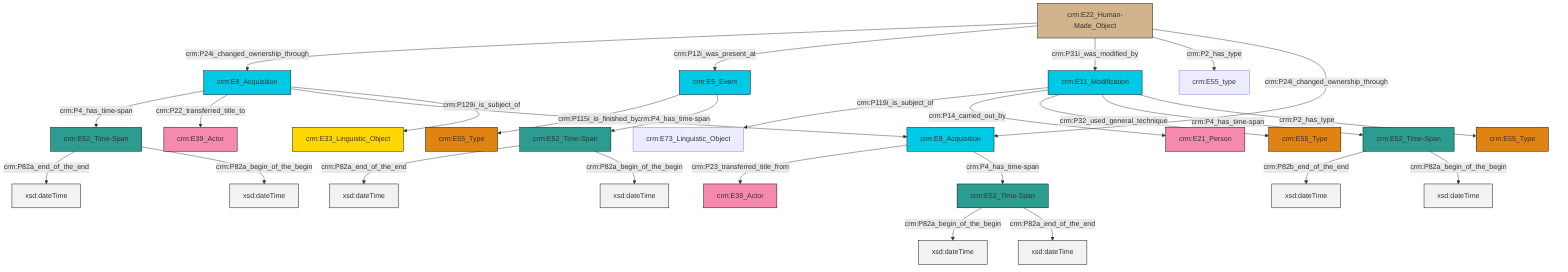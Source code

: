 graph TD
classDef Literal fill:#f2f2f2,stroke:#000000;
classDef CRM_Entity fill:#FFFFFF,stroke:#000000;
classDef Temporal_Entity fill:#00C9E6, stroke:#000000;
classDef Type fill:#E18312, stroke:#000000;
classDef Time-Span fill:#2C9C91, stroke:#000000;
classDef Appellation fill:#FFEB7F, stroke:#000000;
classDef Place fill:#008836, stroke:#000000;
classDef Persistent_Item fill:#B266B2, stroke:#000000;
classDef Conceptual_Object fill:#FFD700, stroke:#000000;
classDef Physical_Thing fill:#D2B48C, stroke:#000000;
classDef Actor fill:#f58aad, stroke:#000000;
classDef PC_Classes fill:#4ce600, stroke:#000000;
classDef Multi fill:#cccccc,stroke:#000000;

0["crm:E22_Human-Made_Object"]:::Physical_Thing -->|crm:P24i_changed_ownership_through| 1["crm:E8_Acquisition"]:::Temporal_Entity
6["crm:E52_Time-Span"]:::Time-Span -->|crm:P82b_end_of_the_end| 7[xsd:dateTime]:::Literal
8["crm:E52_Time-Span"]:::Time-Span -->|crm:P82a_end_of_the_end| 9[xsd:dateTime]:::Literal
10["crm:E11_Modification"]:::Temporal_Entity -->|crm:P119i_is_subject_of| 4["crm:E73_Linguistic_Object"]:::Default
1["crm:E8_Acquisition"]:::Temporal_Entity -->|crm:P4_has_time-span| 8["crm:E52_Time-Span"]:::Time-Span
10["crm:E11_Modification"]:::Temporal_Entity -->|crm:P14_carried_out_by| 20["crm:E21_Person"]:::Actor
2["crm:E5_Event"]:::Temporal_Entity -->|crm:P2_has_type| 23["crm:E55_Type"]:::Type
26["crm:E8_Acquisition"]:::Temporal_Entity -->|crm:P23_transferred_title_from| 13["crm:E39_Actor"]:::Actor
0["crm:E22_Human-Made_Object"]:::Physical_Thing -->|crm:P12i_was_present_at| 2["crm:E5_Event"]:::Temporal_Entity
10["crm:E11_Modification"]:::Temporal_Entity -->|crm:P32_used_general_technique| 17["crm:E55_Type"]:::Type
26["crm:E8_Acquisition"]:::Temporal_Entity -->|crm:P4_has_time-span| 30["crm:E52_Time-Span"]:::Time-Span
0["crm:E22_Human-Made_Object"]:::Physical_Thing -->|crm:P31i_was_modified_by| 10["crm:E11_Modification"]:::Temporal_Entity
6["crm:E52_Time-Span"]:::Time-Span -->|crm:P82a_begin_of_the_begin| 34[xsd:dateTime]:::Literal
1["crm:E8_Acquisition"]:::Temporal_Entity -->|crm:P22_transferred_title_to| 24["crm:E39_Actor"]:::Actor
0["crm:E22_Human-Made_Object"]:::Physical_Thing -->|crm:P2_has_type| 11["crm:E55_type"]:::Default
30["crm:E52_Time-Span"]:::Time-Span -->|crm:P82a_begin_of_the_begin| 36[xsd:dateTime]:::Literal
10["crm:E11_Modification"]:::Temporal_Entity -->|crm:P4_has_time-span| 6["crm:E52_Time-Span"]:::Time-Span
37["crm:E52_Time-Span"]:::Time-Span -->|crm:P82a_end_of_the_end| 38[xsd:dateTime]:::Literal
8["crm:E52_Time-Span"]:::Time-Span -->|crm:P82a_begin_of_the_begin| 39[xsd:dateTime]:::Literal
1["crm:E8_Acquisition"]:::Temporal_Entity -->|crm:P115i_is_finished_by| 26["crm:E8_Acquisition"]:::Temporal_Entity
0["crm:E22_Human-Made_Object"]:::Physical_Thing -->|crm:P24i_changed_ownership_through| 26["crm:E8_Acquisition"]:::Temporal_Entity
30["crm:E52_Time-Span"]:::Time-Span -->|crm:P82a_end_of_the_end| 41[xsd:dateTime]:::Literal
2["crm:E5_Event"]:::Temporal_Entity -->|crm:P4_has_time-span| 37["crm:E52_Time-Span"]:::Time-Span
10["crm:E11_Modification"]:::Temporal_Entity -->|crm:P2_has_type| 15["crm:E55_Type"]:::Type
37["crm:E52_Time-Span"]:::Time-Span -->|crm:P82a_begin_of_the_begin| 42[xsd:dateTime]:::Literal
1["crm:E8_Acquisition"]:::Temporal_Entity -->|crm:P129i_is_subject_of| 28["crm:E33_Linguistic_Object"]:::Conceptual_Object